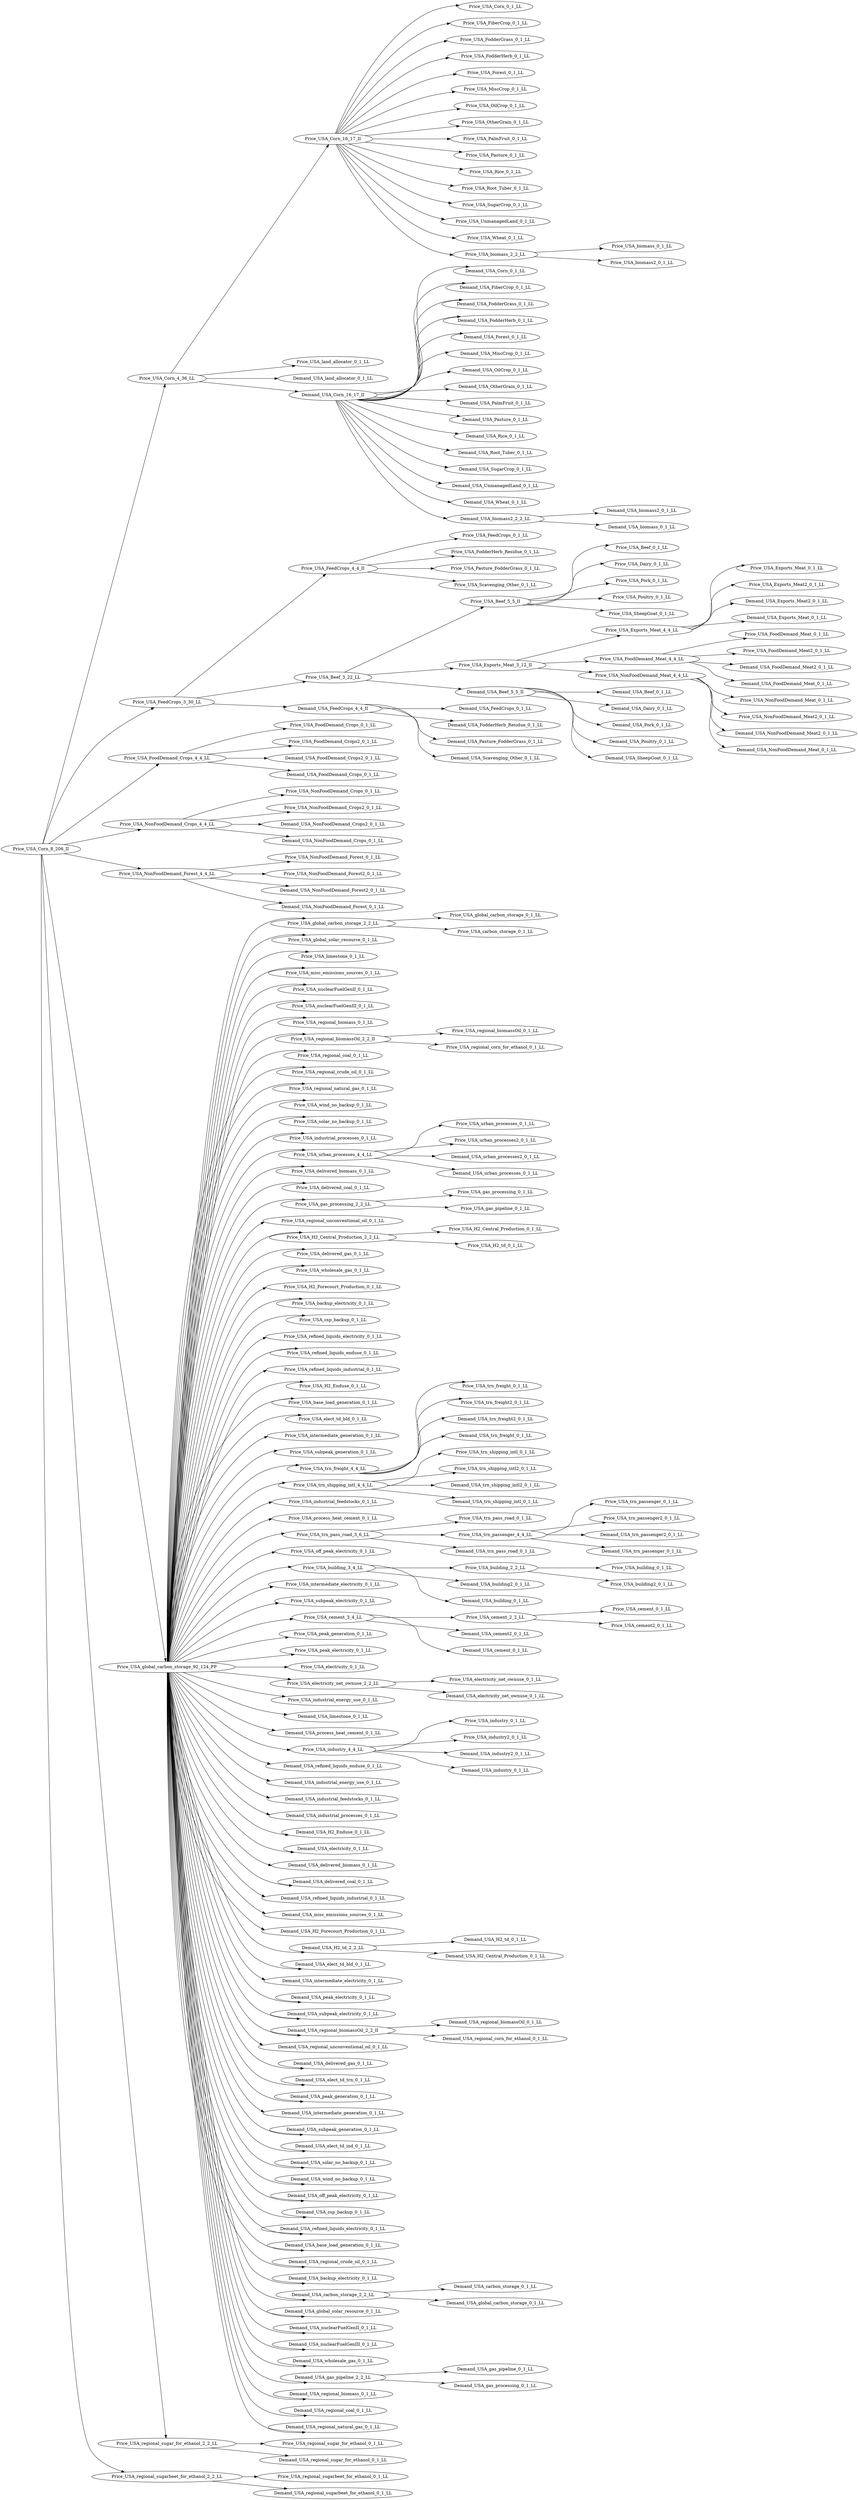 digraph ClanTree {
rankdir=LR
Price_USA_Corn_8_206_II -> Price_USA_Corn_4_36_LL;
Price_USA_Corn_4_36_LL -> Price_USA_Corn_16_17_II;
Price_USA_Corn_16_17_II -> Price_USA_Corn_0_1_LL;
Price_USA_Corn_16_17_II -> Price_USA_FiberCrop_0_1_LL;
Price_USA_Corn_16_17_II -> Price_USA_FodderGrass_0_1_LL;
Price_USA_Corn_16_17_II -> Price_USA_FodderHerb_0_1_LL;
Price_USA_Corn_16_17_II -> Price_USA_Forest_0_1_LL;
Price_USA_Corn_16_17_II -> Price_USA_MiscCrop_0_1_LL;
Price_USA_Corn_16_17_II -> Price_USA_OilCrop_0_1_LL;
Price_USA_Corn_16_17_II -> Price_USA_OtherGrain_0_1_LL;
Price_USA_Corn_16_17_II -> Price_USA_PalmFruit_0_1_LL;
Price_USA_Corn_16_17_II -> Price_USA_Pasture_0_1_LL;
Price_USA_Corn_16_17_II -> Price_USA_Rice_0_1_LL;
Price_USA_Corn_16_17_II -> Price_USA_Root_Tuber_0_1_LL;
Price_USA_Corn_16_17_II -> Price_USA_SugarCrop_0_1_LL;
Price_USA_Corn_16_17_II -> Price_USA_UnmanagedLand_0_1_LL;
Price_USA_Corn_16_17_II -> Price_USA_Wheat_0_1_LL;
Price_USA_Corn_16_17_II -> Price_USA_biomass_2_2_LL;
Price_USA_biomass_2_2_LL -> Price_USA_biomass_0_1_LL;
Price_USA_biomass_2_2_LL -> Price_USA_biomass2_0_1_LL;
Price_USA_Corn_4_36_LL -> Price_USA_land_allocator_0_1_LL;
Price_USA_Corn_4_36_LL -> Demand_USA_land_allocator_0_1_LL;
Price_USA_Corn_4_36_LL -> Demand_USA_Corn_16_17_II;
Demand_USA_Corn_16_17_II -> Demand_USA_Corn_0_1_LL;
Demand_USA_Corn_16_17_II -> Demand_USA_FiberCrop_0_1_LL;
Demand_USA_Corn_16_17_II -> Demand_USA_FodderGrass_0_1_LL;
Demand_USA_Corn_16_17_II -> Demand_USA_FodderHerb_0_1_LL;
Demand_USA_Corn_16_17_II -> Demand_USA_Forest_0_1_LL;
Demand_USA_Corn_16_17_II -> Demand_USA_MiscCrop_0_1_LL;
Demand_USA_Corn_16_17_II -> Demand_USA_OilCrop_0_1_LL;
Demand_USA_Corn_16_17_II -> Demand_USA_OtherGrain_0_1_LL;
Demand_USA_Corn_16_17_II -> Demand_USA_PalmFruit_0_1_LL;
Demand_USA_Corn_16_17_II -> Demand_USA_Pasture_0_1_LL;
Demand_USA_Corn_16_17_II -> Demand_USA_Rice_0_1_LL;
Demand_USA_Corn_16_17_II -> Demand_USA_Root_Tuber_0_1_LL;
Demand_USA_Corn_16_17_II -> Demand_USA_SugarCrop_0_1_LL;
Demand_USA_Corn_16_17_II -> Demand_USA_UnmanagedLand_0_1_LL;
Demand_USA_Corn_16_17_II -> Demand_USA_Wheat_0_1_LL;
Demand_USA_Corn_16_17_II -> Demand_USA_biomass2_2_2_LL;
Demand_USA_biomass2_2_2_LL -> Demand_USA_biomass2_0_1_LL;
Demand_USA_biomass2_2_2_LL -> Demand_USA_biomass_0_1_LL;
Price_USA_Corn_8_206_II -> Price_USA_FeedCrops_3_30_LL;
Price_USA_FeedCrops_3_30_LL -> Price_USA_FeedCrops_4_4_II;
Price_USA_FeedCrops_4_4_II -> Price_USA_FeedCrops_0_1_LL;
Price_USA_FeedCrops_4_4_II -> Price_USA_FodderHerb_Residue_0_1_LL;
Price_USA_FeedCrops_4_4_II -> Price_USA_Pasture_FodderGrass_0_1_LL;
Price_USA_FeedCrops_4_4_II -> Price_USA_Scavenging_Other_0_1_LL;
Price_USA_FeedCrops_3_30_LL -> Price_USA_Beef_3_22_LL;
Price_USA_Beef_3_22_LL -> Price_USA_Beef_5_5_II;
Price_USA_Beef_5_5_II -> Price_USA_Beef_0_1_LL;
Price_USA_Beef_5_5_II -> Price_USA_Dairy_0_1_LL;
Price_USA_Beef_5_5_II -> Price_USA_Pork_0_1_LL;
Price_USA_Beef_5_5_II -> Price_USA_Poultry_0_1_LL;
Price_USA_Beef_5_5_II -> Price_USA_SheepGoat_0_1_LL;
Price_USA_Beef_3_22_LL -> Price_USA_Exports_Meat_3_12_II;
Price_USA_Exports_Meat_3_12_II -> Price_USA_Exports_Meat_4_4_LL;
Price_USA_Exports_Meat_4_4_LL -> Price_USA_Exports_Meat_0_1_LL;
Price_USA_Exports_Meat_4_4_LL -> Price_USA_Exports_Meat2_0_1_LL;
Price_USA_Exports_Meat_4_4_LL -> Demand_USA_Exports_Meat2_0_1_LL;
Price_USA_Exports_Meat_4_4_LL -> Demand_USA_Exports_Meat_0_1_LL;
Price_USA_Exports_Meat_3_12_II -> Price_USA_FoodDemand_Meat_4_4_LL;
Price_USA_FoodDemand_Meat_4_4_LL -> Price_USA_FoodDemand_Meat_0_1_LL;
Price_USA_FoodDemand_Meat_4_4_LL -> Price_USA_FoodDemand_Meat2_0_1_LL;
Price_USA_FoodDemand_Meat_4_4_LL -> Demand_USA_FoodDemand_Meat2_0_1_LL;
Price_USA_FoodDemand_Meat_4_4_LL -> Demand_USA_FoodDemand_Meat_0_1_LL;
Price_USA_Exports_Meat_3_12_II -> Price_USA_NonFoodDemand_Meat_4_4_LL;
Price_USA_NonFoodDemand_Meat_4_4_LL -> Price_USA_NonFoodDemand_Meat_0_1_LL;
Price_USA_NonFoodDemand_Meat_4_4_LL -> Price_USA_NonFoodDemand_Meat2_0_1_LL;
Price_USA_NonFoodDemand_Meat_4_4_LL -> Demand_USA_NonFoodDemand_Meat2_0_1_LL;
Price_USA_NonFoodDemand_Meat_4_4_LL -> Demand_USA_NonFoodDemand_Meat_0_1_LL;
Price_USA_Beef_3_22_LL -> Demand_USA_Beef_5_5_II;
Demand_USA_Beef_5_5_II -> Demand_USA_Beef_0_1_LL;
Demand_USA_Beef_5_5_II -> Demand_USA_Dairy_0_1_LL;
Demand_USA_Beef_5_5_II -> Demand_USA_Pork_0_1_LL;
Demand_USA_Beef_5_5_II -> Demand_USA_Poultry_0_1_LL;
Demand_USA_Beef_5_5_II -> Demand_USA_SheepGoat_0_1_LL;
Price_USA_FeedCrops_3_30_LL -> Demand_USA_FeedCrops_4_4_II;
Demand_USA_FeedCrops_4_4_II -> Demand_USA_FeedCrops_0_1_LL;
Demand_USA_FeedCrops_4_4_II -> Demand_USA_FodderHerb_Residue_0_1_LL;
Demand_USA_FeedCrops_4_4_II -> Demand_USA_Pasture_FodderGrass_0_1_LL;
Demand_USA_FeedCrops_4_4_II -> Demand_USA_Scavenging_Other_0_1_LL;
Price_USA_Corn_8_206_II -> Price_USA_FoodDemand_Crops_4_4_LL;
Price_USA_FoodDemand_Crops_4_4_LL -> Price_USA_FoodDemand_Crops_0_1_LL;
Price_USA_FoodDemand_Crops_4_4_LL -> Price_USA_FoodDemand_Crops2_0_1_LL;
Price_USA_FoodDemand_Crops_4_4_LL -> Demand_USA_FoodDemand_Crops2_0_1_LL;
Price_USA_FoodDemand_Crops_4_4_LL -> Demand_USA_FoodDemand_Crops_0_1_LL;
Price_USA_Corn_8_206_II -> Price_USA_NonFoodDemand_Crops_4_4_LL;
Price_USA_NonFoodDemand_Crops_4_4_LL -> Price_USA_NonFoodDemand_Crops_0_1_LL;
Price_USA_NonFoodDemand_Crops_4_4_LL -> Price_USA_NonFoodDemand_Crops2_0_1_LL;
Price_USA_NonFoodDemand_Crops_4_4_LL -> Demand_USA_NonFoodDemand_Crops2_0_1_LL;
Price_USA_NonFoodDemand_Crops_4_4_LL -> Demand_USA_NonFoodDemand_Crops_0_1_LL;
Price_USA_Corn_8_206_II -> Price_USA_NonFoodDemand_Forest_4_4_LL;
Price_USA_NonFoodDemand_Forest_4_4_LL -> Price_USA_NonFoodDemand_Forest_0_1_LL;
Price_USA_NonFoodDemand_Forest_4_4_LL -> Price_USA_NonFoodDemand_Forest2_0_1_LL;
Price_USA_NonFoodDemand_Forest_4_4_LL -> Demand_USA_NonFoodDemand_Forest2_0_1_LL;
Price_USA_NonFoodDemand_Forest_4_4_LL -> Demand_USA_NonFoodDemand_Forest_0_1_LL;
Price_USA_Corn_8_206_II -> Price_USA_global_carbon_storage_92_124_PP;
Price_USA_global_carbon_storage_92_124_PP -> Price_USA_global_carbon_storage_2_2_LL;
Price_USA_global_carbon_storage_2_2_LL -> Price_USA_global_carbon_storage_0_1_LL;
Price_USA_global_carbon_storage_2_2_LL -> Price_USA_carbon_storage_0_1_LL;
Price_USA_global_carbon_storage_92_124_PP -> Price_USA_global_solar_resource_0_1_LL;
Price_USA_global_carbon_storage_92_124_PP -> Price_USA_limestone_0_1_LL;
Price_USA_global_carbon_storage_92_124_PP -> Price_USA_misc_emissions_sources_0_1_LL;
Price_USA_global_carbon_storage_92_124_PP -> Price_USA_nuclearFuelGenII_0_1_LL;
Price_USA_global_carbon_storage_92_124_PP -> Price_USA_nuclearFuelGenIII_0_1_LL;
Price_USA_global_carbon_storage_92_124_PP -> Price_USA_regional_biomass_0_1_LL;
Price_USA_global_carbon_storage_92_124_PP -> Price_USA_regional_biomassOil_2_2_II;
Price_USA_regional_biomassOil_2_2_II -> Price_USA_regional_biomassOil_0_1_LL;
Price_USA_regional_biomassOil_2_2_II -> Price_USA_regional_corn_for_ethanol_0_1_LL;
Price_USA_global_carbon_storage_92_124_PP -> Price_USA_regional_coal_0_1_LL;
Price_USA_global_carbon_storage_92_124_PP -> Price_USA_regional_crude_oil_0_1_LL;
Price_USA_global_carbon_storage_92_124_PP -> Price_USA_regional_natural_gas_0_1_LL;
Price_USA_global_carbon_storage_92_124_PP -> Price_USA_wind_no_backup_0_1_LL;
Price_USA_global_carbon_storage_92_124_PP -> Price_USA_solar_no_backup_0_1_LL;
Price_USA_global_carbon_storage_92_124_PP -> Price_USA_industrial_processes_0_1_LL;
Price_USA_global_carbon_storage_92_124_PP -> Price_USA_urban_processes_4_4_LL;
Price_USA_urban_processes_4_4_LL -> Price_USA_urban_processes_0_1_LL;
Price_USA_urban_processes_4_4_LL -> Price_USA_urban_processes2_0_1_LL;
Price_USA_urban_processes_4_4_LL -> Demand_USA_urban_processes2_0_1_LL;
Price_USA_urban_processes_4_4_LL -> Demand_USA_urban_processes_0_1_LL;
Price_USA_global_carbon_storage_92_124_PP -> Price_USA_delivered_biomass_0_1_LL;
Price_USA_global_carbon_storage_92_124_PP -> Price_USA_delivered_coal_0_1_LL;
Price_USA_global_carbon_storage_92_124_PP -> Price_USA_gas_processing_2_2_LL;
Price_USA_gas_processing_2_2_LL -> Price_USA_gas_processing_0_1_LL;
Price_USA_gas_processing_2_2_LL -> Price_USA_gas_pipeline_0_1_LL;
Price_USA_global_carbon_storage_92_124_PP -> Price_USA_regional_unconventional_oil_0_1_LL;
Price_USA_global_carbon_storage_92_124_PP -> Price_USA_H2_Central_Production_2_2_LL;
Price_USA_H2_Central_Production_2_2_LL -> Price_USA_H2_Central_Production_0_1_LL;
Price_USA_H2_Central_Production_2_2_LL -> Price_USA_H2_td_0_1_LL;
Price_USA_global_carbon_storage_92_124_PP -> Price_USA_delivered_gas_0_1_LL;
Price_USA_global_carbon_storage_92_124_PP -> Price_USA_wholesale_gas_0_1_LL;
Price_USA_global_carbon_storage_92_124_PP -> Price_USA_H2_Forecourt_Production_0_1_LL;
Price_USA_global_carbon_storage_92_124_PP -> Price_USA_backup_electricity_0_1_LL;
Price_USA_global_carbon_storage_92_124_PP -> Price_USA_csp_backup_0_1_LL;
Price_USA_global_carbon_storage_92_124_PP -> Price_USA_refined_liquids_electricity_0_1_LL;
Price_USA_global_carbon_storage_92_124_PP -> Price_USA_refined_liquids_enduse_0_1_LL;
Price_USA_global_carbon_storage_92_124_PP -> Price_USA_refined_liquids_industrial_0_1_LL;
Price_USA_global_carbon_storage_92_124_PP -> Price_USA_H2_Enduse_0_1_LL;
Price_USA_global_carbon_storage_92_124_PP -> Price_USA_base_load_generation_0_1_LL;
Price_USA_global_carbon_storage_92_124_PP -> Price_USA_elect_td_bld_0_1_LL;
Price_USA_global_carbon_storage_92_124_PP -> Price_USA_intermediate_generation_0_1_LL;
Price_USA_global_carbon_storage_92_124_PP -> Price_USA_subpeak_generation_0_1_LL;
Price_USA_global_carbon_storage_92_124_PP -> Price_USA_trn_freight_4_4_LL;
Price_USA_trn_freight_4_4_LL -> Price_USA_trn_freight_0_1_LL;
Price_USA_trn_freight_4_4_LL -> Price_USA_trn_freight2_0_1_LL;
Price_USA_trn_freight_4_4_LL -> Demand_USA_trn_freight2_0_1_LL;
Price_USA_trn_freight_4_4_LL -> Demand_USA_trn_freight_0_1_LL;
Price_USA_global_carbon_storage_92_124_PP -> Price_USA_trn_shipping_intl_4_4_LL;
Price_USA_trn_shipping_intl_4_4_LL -> Price_USA_trn_shipping_intl_0_1_LL;
Price_USA_trn_shipping_intl_4_4_LL -> Price_USA_trn_shipping_intl2_0_1_LL;
Price_USA_trn_shipping_intl_4_4_LL -> Demand_USA_trn_shipping_intl2_0_1_LL;
Price_USA_trn_shipping_intl_4_4_LL -> Demand_USA_trn_shipping_intl_0_1_LL;
Price_USA_global_carbon_storage_92_124_PP -> Price_USA_industrial_feedstocks_0_1_LL;
Price_USA_global_carbon_storage_92_124_PP -> Price_USA_process_heat_cement_0_1_LL;
Price_USA_global_carbon_storage_92_124_PP -> Price_USA_trn_pass_road_3_6_LL;
Price_USA_trn_pass_road_3_6_LL -> Price_USA_trn_pass_road_0_1_LL;
Price_USA_trn_pass_road_3_6_LL -> Price_USA_trn_passenger_4_4_LL;
Price_USA_trn_passenger_4_4_LL -> Price_USA_trn_passenger_0_1_LL;
Price_USA_trn_passenger_4_4_LL -> Price_USA_trn_passenger2_0_1_LL;
Price_USA_trn_passenger_4_4_LL -> Demand_USA_trn_passenger2_0_1_LL;
Price_USA_trn_passenger_4_4_LL -> Demand_USA_trn_passenger_0_1_LL;
Price_USA_trn_pass_road_3_6_LL -> Demand_USA_trn_pass_road_0_1_LL;
Price_USA_global_carbon_storage_92_124_PP -> Price_USA_off_peak_electricity_0_1_LL;
Price_USA_global_carbon_storage_92_124_PP -> Price_USA_building_3_4_LL;
Price_USA_building_3_4_LL -> Price_USA_building_2_2_LL;
Price_USA_building_2_2_LL -> Price_USA_building_0_1_LL;
Price_USA_building_2_2_LL -> Price_USA_building2_0_1_LL;
Price_USA_building_3_4_LL -> Demand_USA_building2_0_1_LL;
Price_USA_building_3_4_LL -> Demand_USA_building_0_1_LL;
Price_USA_global_carbon_storage_92_124_PP -> Price_USA_intermediate_electricity_0_1_LL;
Price_USA_global_carbon_storage_92_124_PP -> Price_USA_subpeak_electricity_0_1_LL;
Price_USA_global_carbon_storage_92_124_PP -> Price_USA_cement_3_4_LL;
Price_USA_cement_3_4_LL -> Price_USA_cement_2_2_LL;
Price_USA_cement_2_2_LL -> Price_USA_cement_0_1_LL;
Price_USA_cement_2_2_LL -> Price_USA_cement2_0_1_LL;
Price_USA_cement_3_4_LL -> Demand_USA_cement2_0_1_LL;
Price_USA_cement_3_4_LL -> Demand_USA_cement_0_1_LL;
Price_USA_global_carbon_storage_92_124_PP -> Price_USA_peak_generation_0_1_LL;
Price_USA_global_carbon_storage_92_124_PP -> Price_USA_peak_electricity_0_1_LL;
Price_USA_global_carbon_storage_92_124_PP -> Price_USA_electricity_0_1_LL;
Price_USA_global_carbon_storage_92_124_PP -> Price_USA_electricity_net_ownuse_2_2_LL;
Price_USA_electricity_net_ownuse_2_2_LL -> Price_USA_electricity_net_ownuse_0_1_LL;
Price_USA_electricity_net_ownuse_2_2_LL -> Demand_USA_electricity_net_ownuse_0_1_LL;
Price_USA_global_carbon_storage_92_124_PP -> Price_USA_industrial_energy_use_0_1_LL;
Price_USA_global_carbon_storage_92_124_PP -> Demand_USA_limestone_0_1_LL;
Price_USA_global_carbon_storage_92_124_PP -> Demand_USA_process_heat_cement_0_1_LL;
Price_USA_global_carbon_storage_92_124_PP -> Price_USA_industry_4_4_LL;
Price_USA_industry_4_4_LL -> Price_USA_industry_0_1_LL;
Price_USA_industry_4_4_LL -> Price_USA_industry2_0_1_LL;
Price_USA_industry_4_4_LL -> Demand_USA_industry2_0_1_LL;
Price_USA_industry_4_4_LL -> Demand_USA_industry_0_1_LL;
Price_USA_global_carbon_storage_92_124_PP -> Demand_USA_refined_liquids_enduse_0_1_LL;
Price_USA_global_carbon_storage_92_124_PP -> Demand_USA_industrial_energy_use_0_1_LL;
Price_USA_global_carbon_storage_92_124_PP -> Demand_USA_industrial_feedstocks_0_1_LL;
Price_USA_global_carbon_storage_92_124_PP -> Demand_USA_industrial_processes_0_1_LL;
Price_USA_global_carbon_storage_92_124_PP -> Demand_USA_H2_Enduse_0_1_LL;
Price_USA_global_carbon_storage_92_124_PP -> Demand_USA_electricity_0_1_LL;
Price_USA_global_carbon_storage_92_124_PP -> Demand_USA_delivered_biomass_0_1_LL;
Price_USA_global_carbon_storage_92_124_PP -> Demand_USA_delivered_coal_0_1_LL;
Price_USA_global_carbon_storage_92_124_PP -> Demand_USA_refined_liquids_industrial_0_1_LL;
Price_USA_global_carbon_storage_92_124_PP -> Demand_USA_misc_emissions_sources_0_1_LL;
Price_USA_global_carbon_storage_92_124_PP -> Demand_USA_H2_Forecourt_Production_0_1_LL;
Price_USA_global_carbon_storage_92_124_PP -> Demand_USA_H2_td_2_2_LL;
Demand_USA_H2_td_2_2_LL -> Demand_USA_H2_td_0_1_LL;
Demand_USA_H2_td_2_2_LL -> Demand_USA_H2_Central_Production_0_1_LL;
Price_USA_global_carbon_storage_92_124_PP -> Demand_USA_elect_td_bld_0_1_LL;
Price_USA_global_carbon_storage_92_124_PP -> Demand_USA_intermediate_electricity_0_1_LL;
Price_USA_global_carbon_storage_92_124_PP -> Demand_USA_peak_electricity_0_1_LL;
Price_USA_global_carbon_storage_92_124_PP -> Demand_USA_subpeak_electricity_0_1_LL;
Price_USA_global_carbon_storage_92_124_PP -> Demand_USA_regional_biomassOil_2_2_II;
Demand_USA_regional_biomassOil_2_2_II -> Demand_USA_regional_biomassOil_0_1_LL;
Demand_USA_regional_biomassOil_2_2_II -> Demand_USA_regional_corn_for_ethanol_0_1_LL;
Price_USA_global_carbon_storage_92_124_PP -> Demand_USA_regional_unconventional_oil_0_1_LL;
Price_USA_global_carbon_storage_92_124_PP -> Demand_USA_delivered_gas_0_1_LL;
Price_USA_global_carbon_storage_92_124_PP -> Demand_USA_elect_td_trn_0_1_LL;
Price_USA_global_carbon_storage_92_124_PP -> Demand_USA_peak_generation_0_1_LL;
Price_USA_global_carbon_storage_92_124_PP -> Demand_USA_intermediate_generation_0_1_LL;
Price_USA_global_carbon_storage_92_124_PP -> Demand_USA_subpeak_generation_0_1_LL;
Price_USA_global_carbon_storage_92_124_PP -> Demand_USA_elect_td_ind_0_1_LL;
Price_USA_global_carbon_storage_92_124_PP -> Demand_USA_solar_no_backup_0_1_LL;
Price_USA_global_carbon_storage_92_124_PP -> Demand_USA_wind_no_backup_0_1_LL;
Price_USA_global_carbon_storage_92_124_PP -> Demand_USA_off_peak_electricity_0_1_LL;
Price_USA_global_carbon_storage_92_124_PP -> Demand_USA_csp_backup_0_1_LL;
Price_USA_global_carbon_storage_92_124_PP -> Demand_USA_refined_liquids_electricity_0_1_LL;
Price_USA_global_carbon_storage_92_124_PP -> Demand_USA_base_load_generation_0_1_LL;
Price_USA_global_carbon_storage_92_124_PP -> Demand_USA_regional_crude_oil_0_1_LL;
Price_USA_global_carbon_storage_92_124_PP -> Demand_USA_backup_electricity_0_1_LL;
Price_USA_global_carbon_storage_92_124_PP -> Demand_USA_carbon_storage_2_2_LL;
Demand_USA_carbon_storage_2_2_LL -> Demand_USA_carbon_storage_0_1_LL;
Demand_USA_carbon_storage_2_2_LL -> Demand_USA_global_carbon_storage_0_1_LL;
Price_USA_global_carbon_storage_92_124_PP -> Demand_USA_global_solar_resource_0_1_LL;
Price_USA_global_carbon_storage_92_124_PP -> Demand_USA_nuclearFuelGenII_0_1_LL;
Price_USA_global_carbon_storage_92_124_PP -> Demand_USA_nuclearFuelGenIII_0_1_LL;
Price_USA_global_carbon_storage_92_124_PP -> Demand_USA_wholesale_gas_0_1_LL;
Price_USA_global_carbon_storage_92_124_PP -> Demand_USA_gas_pipeline_2_2_LL;
Demand_USA_gas_pipeline_2_2_LL -> Demand_USA_gas_pipeline_0_1_LL;
Demand_USA_gas_pipeline_2_2_LL -> Demand_USA_gas_processing_0_1_LL;
Price_USA_global_carbon_storage_92_124_PP -> Demand_USA_regional_biomass_0_1_LL;
Price_USA_global_carbon_storage_92_124_PP -> Demand_USA_regional_coal_0_1_LL;
Price_USA_global_carbon_storage_92_124_PP -> Demand_USA_regional_natural_gas_0_1_LL;
Price_USA_Corn_8_206_II -> Price_USA_regional_sugar_for_ethanol_2_2_LL;
Price_USA_regional_sugar_for_ethanol_2_2_LL -> Price_USA_regional_sugar_for_ethanol_0_1_LL;
Price_USA_regional_sugar_for_ethanol_2_2_LL -> Demand_USA_regional_sugar_for_ethanol_0_1_LL;
Price_USA_Corn_8_206_II -> Price_USA_regional_sugarbeet_for_ethanol_2_2_LL;
Price_USA_regional_sugarbeet_for_ethanol_2_2_LL -> Price_USA_regional_sugarbeet_for_ethanol_0_1_LL;
Price_USA_regional_sugarbeet_for_ethanol_2_2_LL -> Demand_USA_regional_sugarbeet_for_ethanol_0_1_LL;
}
